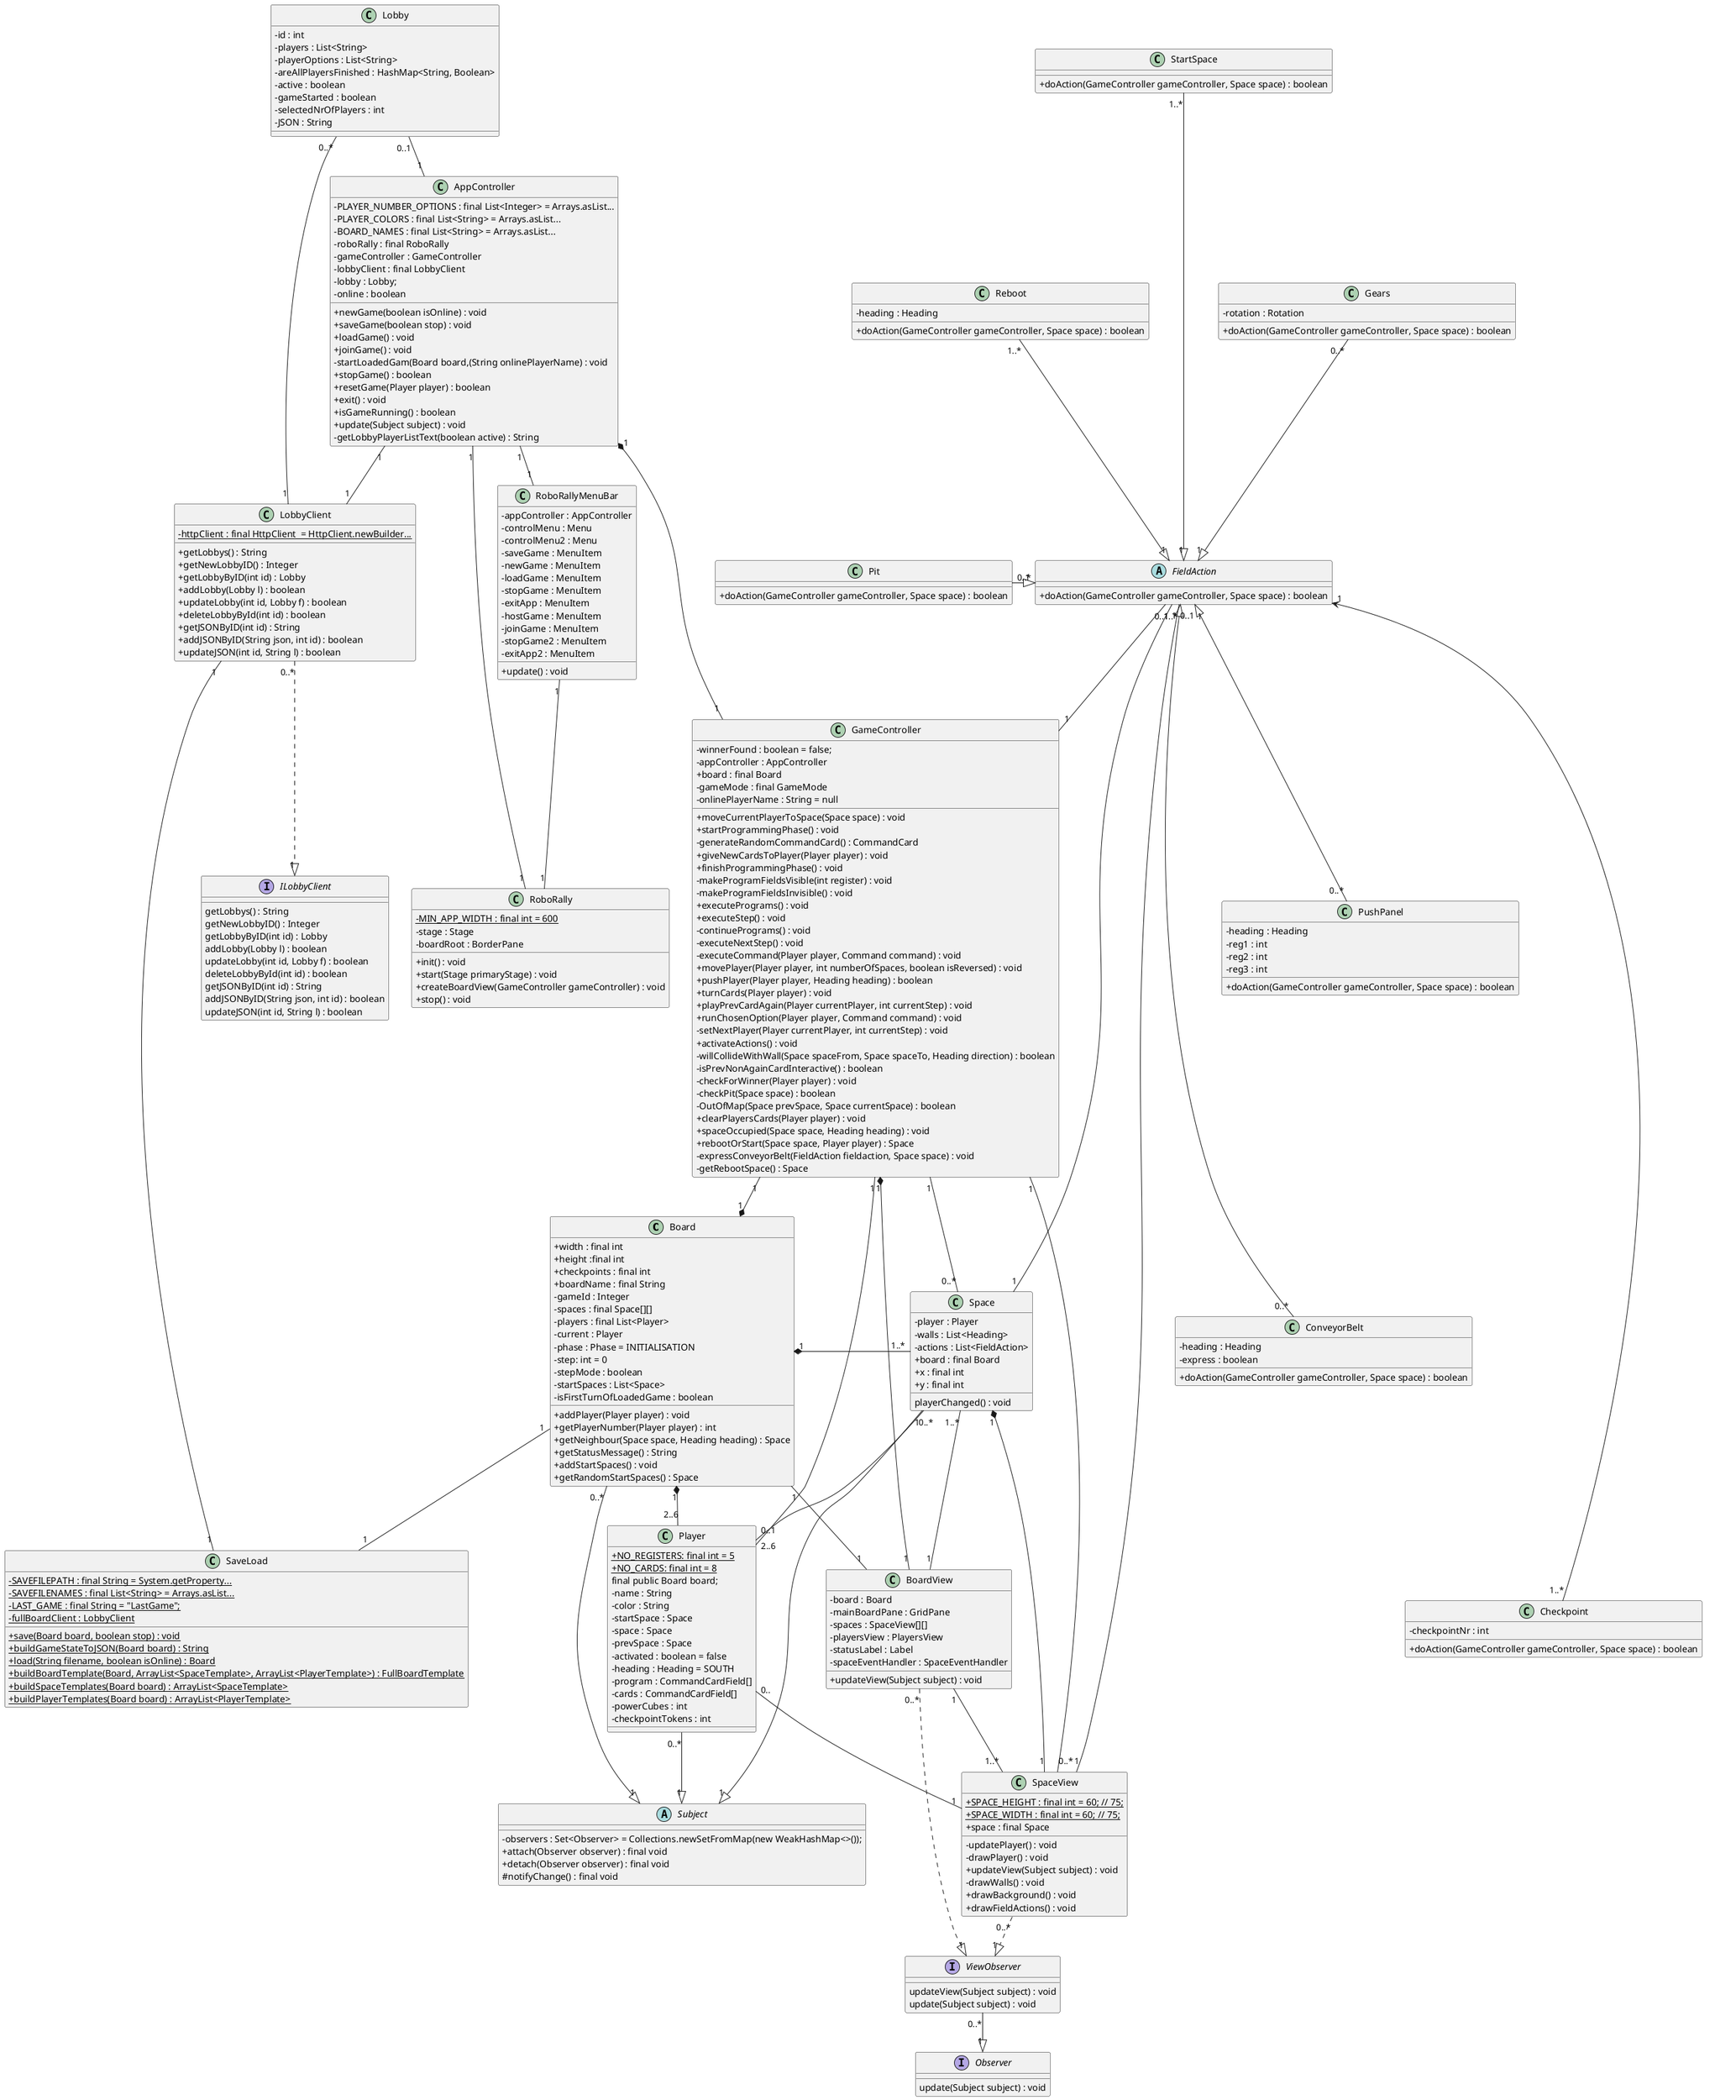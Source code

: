 @startuml
'https://plantuml.com/class-diagram
skinparam classAttributeIconSize 0

class Board{
+width : final int
+height :final int
+checkpoints : final int
+boardName : final String
-gameId : Integer
-spaces : final Space[][]
-players : final List<Player>
-current : Player
-phase : Phase = INITIALISATION
-step: int = 0
-stepMode : boolean
-startSpaces : List<Space>
-isFirstTurnOfLoadedGame : boolean
+addPlayer(Player player) : void
+getPlayerNumber(Player player) : int
+getNeighbour(Space space, Heading heading) : Space
+getStatusMessage() : String
+addStartSpaces() : void
+getRandomStartSpaces() : Space
}
class Player{
{static}+NO_REGISTERS: final int = 5
{static}+NO_CARDS: final int = 8
final public Board board;
-name : String
-color : String
-startSpace : Space
-space : Space
-prevSpace : Space
-activated : boolean = false
-heading : Heading = SOUTH
-program : CommandCardField[]
-cards : CommandCardField[]
-powerCubes : int
-checkpointTokens : int
}
class Space{
-player : Player
-walls : List<Heading>
-actions : List<FieldAction>
+board : final Board
+x : final int
+y : final int
playerChanged() : void
}
class GameController{
-winnerFound : boolean = false;
-appController : AppController
+board : final Board
-gameMode : final GameMode
-onlinePlayerName : String = null
+moveCurrentPlayerToSpace(Space space) : void
+startProgrammingPhase() : void
-generateRandomCommandCard() : CommandCard
+giveNewCardsToPlayer(Player player) : void
+finishProgrammingPhase() : void
-makeProgramFieldsVisible(int register) : void
-makeProgramFieldsInvisible() : void
+executePrograms() : void
+executeStep() : void
-continuePrograms() : void
-executeNextStep() : void
-executeCommand(Player player, Command command) : void
+movePlayer(Player player, int numberOfSpaces, boolean isReversed) : void
+pushPlayer(Player player, Heading heading) : boolean
+turnCards(Player player) : void
+playPrevCardAgain(Player currentPlayer, int currentStep) : void
+runChosenOption(Player player, Command command) : void
-setNextPlayer(Player currentPlayer, int currentStep) : void
+activateActions() : void
-willCollideWithWall(Space spaceFrom, Space spaceTo, Heading direction) : boolean
-isPrevNonAgainCardInteractive() : boolean
-checkForWinner(Player player) : void
-checkPit(Space space) : boolean
-OutOfMap(Space prevSpace, Space currentSpace) : boolean
+clearPlayersCards(Player player) : void
+spaceOccupied(Space space, Heading heading) : void
+rebootOrStart(Space space, Player player) : Space
-expressConveyorBelt(FieldAction fieldaction, Space space) : void
-getRebootSpace() : Space
}
class AppController{
-PLAYER_NUMBER_OPTIONS : final List<Integer> = Arrays.asList...
-PLAYER_COLORS : final List<String> = Arrays.asList...
-BOARD_NAMES : final List<String> = Arrays.asList...
-roboRally : final RoboRally
-gameController : GameController
-lobbyClient : final LobbyClient
-lobby : Lobby;
-online : boolean
+newGame(boolean isOnline) : void
+saveGame(boolean stop) : void
+loadGame() : void
+joinGame() : void
-startLoadedGam(Board board,(String onlinePlayerName) : void
+stopGame() : boolean
+resetGame(Player player) : boolean
+exit() : void
+isGameRunning() : boolean
+update(Subject subject) : void
-getLobbyPlayerListText(boolean active) : String
}
interface ViewObserver{
updateView(Subject subject) : void
update(Subject subject) : void
}
class LobbyClient{
{static}-httpClient : final HttpClient  = HttpClient.newBuilder...
+getLobbys() : String
+getNewLobbyID() : Integer
+getLobbyByID(int id) : Lobby
+addLobby(Lobby l) : boolean
+updateLobby(int id, Lobby f) : boolean
+deleteLobbyById(int id) : boolean
+getJSONByID(int id) : String
+addJSONByID(String json, int id) : boolean
+updateJSON(int id, String l) : boolean
}
class SaveLoad{
{static}-SAVEFILEPATH : final String = System.getProperty...
{static}-SAVEFILENAMES : final List<String> = Arrays.asList...
{static}-LAST_GAME : final String = "LastGame";
{static}-fullBoardClient : LobbyClient
{static}+save(Board board, boolean stop) : void
{static}+buildGameStateToJSON(Board board) : String
{static}+load(String filename, boolean isOnline) : Board
{static}+buildBoardTemplate(Board, ArrayList<SpaceTemplate>, ArrayList<PlayerTemplate>) : FullBoardTemplate
{static}+buildSpaceTemplates(Board board) : ArrayList<SpaceTemplate>
{static}+buildPlayerTemplates(Board board) : ArrayList<PlayerTemplate>
}
class BoardView{
-board : Board
-mainBoardPane : GridPane
-spaces : SpaceView[][]
-playersView : PlayersView
-statusLabel : Label
-spaceEventHandler : SpaceEventHandler
+updateView(Subject subject) : void
 }
class SpaceView{
{static}+SPACE_HEIGHT : final int = 60; // 75;
{static}+SPACE_WIDTH : final int = 60; // 75;
+space : final Space
-updatePlayer() : void
-drawPlayer() : void
+updateView(Subject subject) : void
-drawWalls() : void
+drawBackground() : void
+drawFieldActions() : void
               }
class RoboRallyMenuBar{
-appController : AppController
-controlMenu : Menu
-controlMenu2 : Menu
-saveGame : MenuItem
-newGame : MenuItem
-loadGame : MenuItem
-stopGame : MenuItem
-exitApp : MenuItem
-hostGame : MenuItem
-joinGame : MenuItem
-stopGame2 : MenuItem
-exitApp2 : MenuItem
+update() : void
}
class RoboRally{
{static}-MIN_APP_WIDTH : final int = 600
-stage : Stage
-boardRoot : BorderPane
+init() : void
+start(Stage primaryStage) : void
+createBoardView(GameController gameController) : void
+stop() : void
}
abstract class FieldAction{
+doAction(GameController gameController, Space space) : boolean
}
interface Observer{
update(Subject subject) : void
}
abstract class Subject{
-observers : Set<Observer> = Collections.newSetFromMap(new WeakHashMap<>());
+attach(Observer observer) : final void
+detach(Observer observer) : final void
#notifyChange() : final void
}
class Reboot{
-heading : Heading
+doAction(GameController gameController, Space space) : boolean
}
class StartSpace{
+doAction(GameController gameController, Space space) : boolean
}
class ConveyorBelt{
-heading : Heading
-express : boolean
+doAction(GameController gameController, Space space) : boolean
}
class Pit{
+doAction(GameController gameController, Space space) : boolean
}
class Gears{
-rotation : Rotation
+doAction(GameController gameController, Space space) : boolean
}
class Checkpoint{
-checkpointNr : int
+doAction(GameController gameController, Space space) : boolean
}
class PushPanel{
-heading : Heading
-reg1 : int
-reg2 : int
-reg3 : int
+doAction(GameController gameController, Space space) : boolean
}
class Lobby{
-id : int
-players : List<String>
-playerOptions : List<String>
-areAllPlayersFinished : HashMap<String, Boolean>
-active : boolean
-gameStarted : boolean
-selectedNrOfPlayers : int
-JSON : String
}
interface ILobbyClient{
getLobbys() : String
getNewLobbyID() : Integer
getLobbyByID(int id) : Lobby
addLobby(Lobby l) : boolean
updateLobby(int id, Lobby f) : boolean
deleteLobbyById(int id) : boolean
getJSONByID(int id) : String
addJSONByID(String json, int id) : boolean
updateJSON(int id, String l) : boolean
}


AppController"1" - "1"RoboRally
AppController"1" *--- "1"GameController
AppController"1" --  "1"LobbyClient
GameController"1"  --* "1"Board
GameController"1" *--  "1"BoardView
BoardView"0..*"  ..|>  "1"ViewObserver
SpaceView"0..*" ..|> "1"ViewObserver
AppController"1" -- "1"RoboRallyMenuBar
Board"1" -- "1"BoardView
LobbyClient"1"--- "1"SaveLoad
Board"1" -- "1"SaveLoad
ViewObserver"0..*" --|> "1"Observer
Reboot"1..*" --|> "1"FieldAction
StartSpace"1..*" ---|> "1"FieldAction
FieldAction"1" <|--- "0..*" ConveyorBelt
Pit "0..*" -|> "1"FieldAction
Gears "0..*" --|> "1"FieldAction
FieldAction"1" <---- "1..*" Checkpoint
FieldAction"1" <|-- "0..*"PushPanel
LobbyClient"0..*" ..|> "1"ILobbyClient
Lobby"0..*" -- "1"LobbyClient
Lobby"0..1" -- "1"AppController
Board"0..*" --|> "1"Subject
Player"0..*" --|> "1"Subject
Space"0..*" --|> "1"Subject
Board"1" *- "1..*"Space
Space"1" - "0..1"Player
Player"0.." -- "1"SpaceView
Space"1" *-- "1"SpaceView
Space"1..*" -- "1"BoardView
GameController"1" --"0..*"Space
GameController"1" -- "2..6"Player
FieldAction"1..*" -- "1"GameController
BoardView"1" -- "1..*"SpaceView
RoboRallyMenuBar"1" -- "1"RoboRally
FieldAction"0..1" - "1"SpaceView
GameController"1" -- "0..*"SpaceView
Player"2..6" --* "1" Board
FieldAction "0..1" -- "1" Space

@enduml